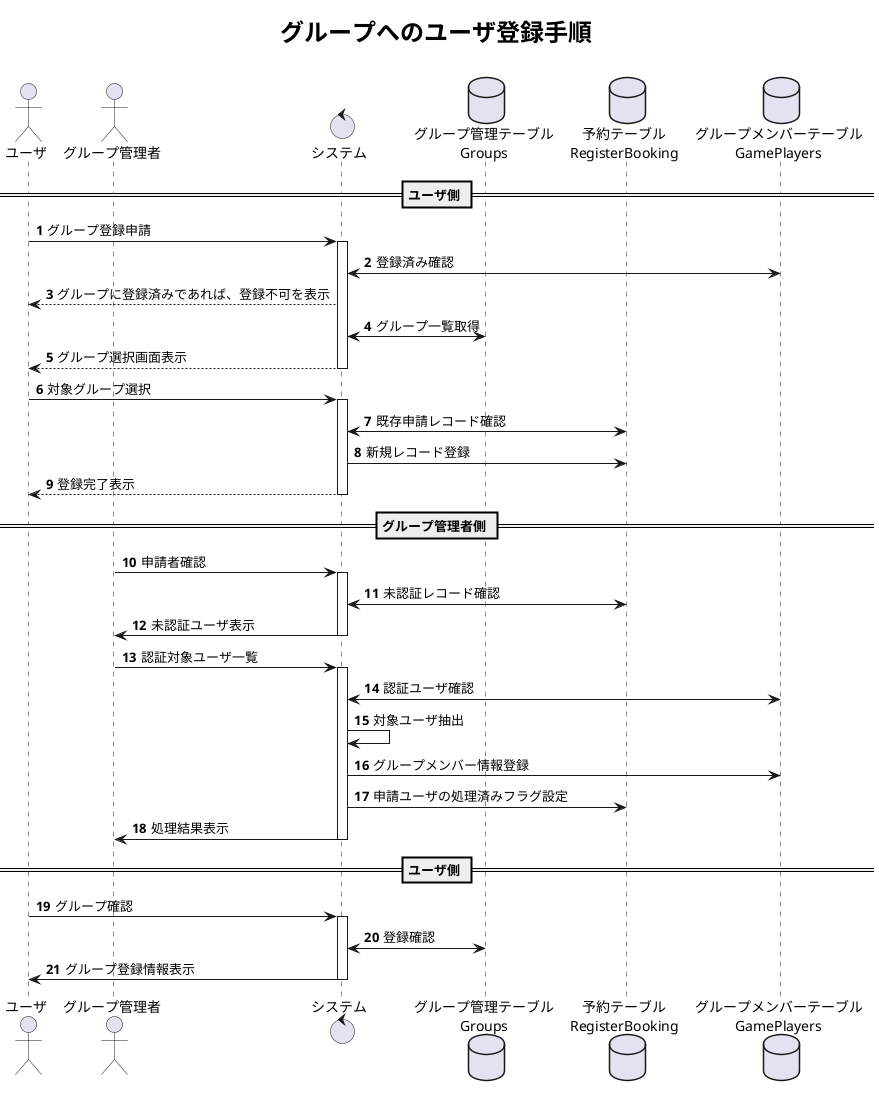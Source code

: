 @startuml
title <size:24>グループへのユーザ登録手順</size>\n

actor ユーザ as user
actor グループ管理者 as gmas
control システム as system
database "グループ管理テーブル\nGroups" as groupTable
database "予約テーブル\nRegisterBooking" as bookingTable
database "グループメンバーテーブル\nGamePlayers" as memberTable
autonumber
== ユーザ側 ==
user -> system: グループ登録申請
activate system
system <-> memberTable: 登録済み確認
system --> user: グループに登録済みであれば、登録不可を表示
system <-> groupTable: グループ一覧取得
system --> user: グループ選択画面表示
deactivate system
user -> system: 対象グループ選択
activate system
system <-> bookingTable: 既存申請レコード確認
system -> bookingTable: 新規レコード登録
system --> user: 登録完了表示
deactivate system
== グループ管理者側 ==
gmas -> system: 申請者確認
activate system
system <-> bookingTable: 未認証レコード確認
system -> gmas: 未認証ユーザ表示
deactivate system
gmas -> system: 認証対象ユーザ一覧
activate system
system <-> memberTable: 認証ユーザ確認
system -> system: 対象ユーザ抽出
system -> memberTable: グループメンバー情報登録
system -> bookingTable: 申請ユーザの処理済みフラグ設定
system -> gmas: 処理結果表示
deactivate system
== ユーザ側 ==
user -> system: グループ確認
activate system
system <-> groupTable: 登録確認
system -> user: グループ登録情報表示
deactivate system
@enduml
